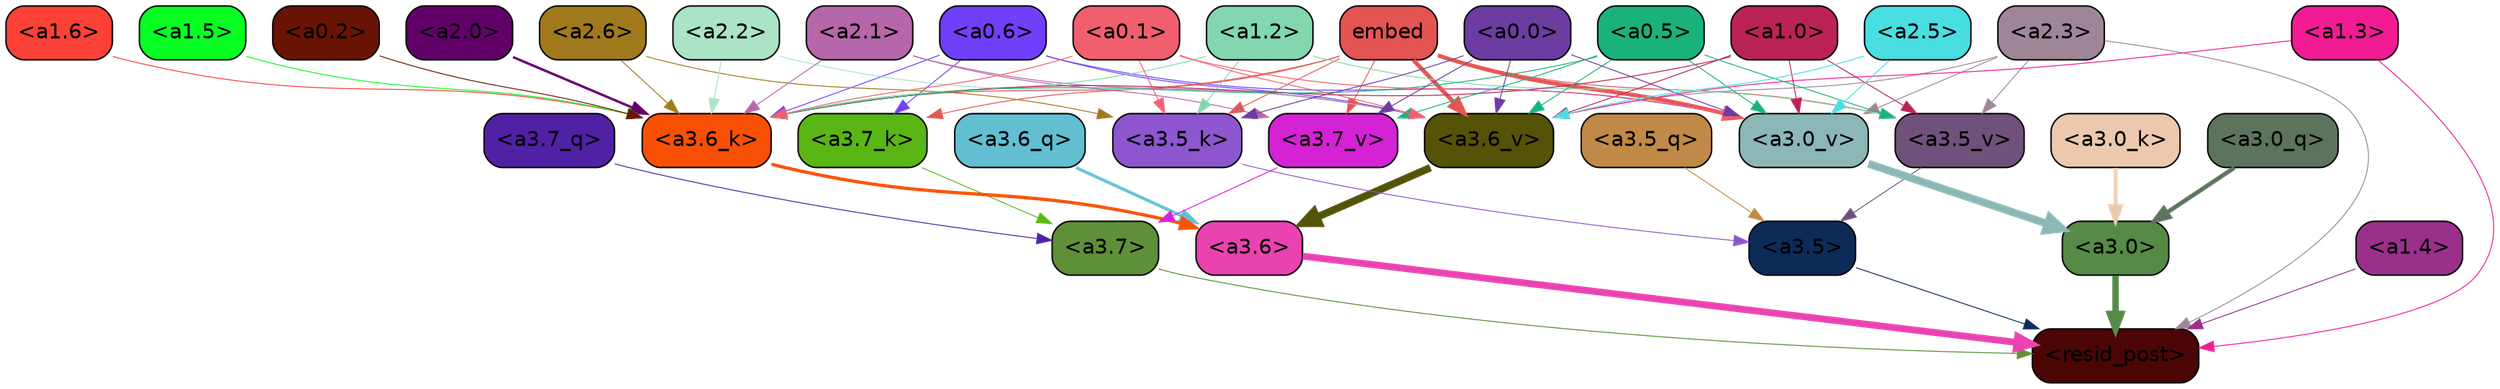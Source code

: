 strict digraph "" {
	graph [bgcolor=transparent,
		layout=dot,
		overlap=false,
		splines=true
	];
	"<a3.7>"	[color=black,
		fillcolor="#5f8f39",
		fontname=Helvetica,
		shape=box,
		style="filled, rounded"];
	"<resid_post>"	[color=black,
		fillcolor="#4a0504",
		fontname=Helvetica,
		shape=box,
		style="filled, rounded"];
	"<a3.7>" -> "<resid_post>"	[color="#5f8f39",
		penwidth=0.6239100098609924];
	"<a3.6>"	[color=black,
		fillcolor="#ea42b1",
		fontname=Helvetica,
		shape=box,
		style="filled, rounded"];
	"<a3.6>" -> "<resid_post>"	[color="#ea42b1",
		penwidth=4.569062113761902];
	"<a3.5>"	[color=black,
		fillcolor="#0d2b59",
		fontname=Helvetica,
		shape=box,
		style="filled, rounded"];
	"<a3.5>" -> "<resid_post>"	[color="#0d2b59",
		penwidth=0.6];
	"<a3.0>"	[color=black,
		fillcolor="#558a47",
		fontname=Helvetica,
		shape=box,
		style="filled, rounded"];
	"<a3.0>" -> "<resid_post>"	[color="#558a47",
		penwidth=4.283544182777405];
	"<a2.3>"	[color=black,
		fillcolor="#9e8697",
		fontname=Helvetica,
		shape=box,
		style="filled, rounded"];
	"<a2.3>" -> "<resid_post>"	[color="#9e8697",
		penwidth=0.6];
	"<a3.6_v>"	[color=black,
		fillcolor="#545308",
		fontname=Helvetica,
		shape=box,
		style="filled, rounded"];
	"<a2.3>" -> "<a3.6_v>"	[color="#9e8697",
		penwidth=0.6];
	"<a3.5_v>"	[color=black,
		fillcolor="#6f517b",
		fontname=Helvetica,
		shape=box,
		style="filled, rounded"];
	"<a2.3>" -> "<a3.5_v>"	[color="#9e8697",
		penwidth=0.6];
	"<a3.0_v>"	[color=black,
		fillcolor="#8cb7b7",
		fontname=Helvetica,
		shape=box,
		style="filled, rounded"];
	"<a2.3>" -> "<a3.0_v>"	[color="#9e8697",
		penwidth=0.6];
	"<a1.4>"	[color=black,
		fillcolor="#9a308b",
		fontname=Helvetica,
		shape=box,
		style="filled, rounded"];
	"<a1.4>" -> "<resid_post>"	[color="#9a308b",
		penwidth=0.6];
	"<a1.3>"	[color=black,
		fillcolor="#f21b94",
		fontname=Helvetica,
		shape=box,
		style="filled, rounded"];
	"<a1.3>" -> "<resid_post>"	[color="#f21b94",
		penwidth=0.6];
	"<a1.3>" -> "<a3.6_v>"	[color="#f21b94",
		penwidth=0.6];
	"<a3.7_q>"	[color=black,
		fillcolor="#5021a5",
		fontname=Helvetica,
		shape=box,
		style="filled, rounded"];
	"<a3.7_q>" -> "<a3.7>"	[color="#5021a5",
		penwidth=0.6];
	"<a3.6_q>"	[color=black,
		fillcolor="#61bfd1",
		fontname=Helvetica,
		shape=box,
		style="filled, rounded"];
	"<a3.6_q>" -> "<a3.6>"	[color="#61bfd1",
		penwidth=2.0347584784030914];
	"<a3.5_q>"	[color=black,
		fillcolor="#c18947",
		fontname=Helvetica,
		shape=box,
		style="filled, rounded"];
	"<a3.5_q>" -> "<a3.5>"	[color="#c18947",
		penwidth=0.6];
	"<a3.0_q>"	[color=black,
		fillcolor="#5d735d",
		fontname=Helvetica,
		shape=box,
		style="filled, rounded"];
	"<a3.0_q>" -> "<a3.0>"	[color="#5d735d",
		penwidth=2.8635367155075073];
	"<a3.7_k>"	[color=black,
		fillcolor="#5ab615",
		fontname=Helvetica,
		shape=box,
		style="filled, rounded"];
	"<a3.7_k>" -> "<a3.7>"	[color="#5ab615",
		penwidth=0.6];
	"<a3.6_k>"	[color=black,
		fillcolor="#f75004",
		fontname=Helvetica,
		shape=box,
		style="filled, rounded"];
	"<a3.6_k>" -> "<a3.6>"	[color="#f75004",
		penwidth=2.1760786175727844];
	"<a3.5_k>"	[color=black,
		fillcolor="#8d56ce",
		fontname=Helvetica,
		shape=box,
		style="filled, rounded"];
	"<a3.5_k>" -> "<a3.5>"	[color="#8d56ce",
		penwidth=0.6];
	"<a3.0_k>"	[color=black,
		fillcolor="#ecc9ae",
		fontname=Helvetica,
		shape=box,
		style="filled, rounded"];
	"<a3.0_k>" -> "<a3.0>"	[color="#ecc9ae",
		penwidth=2.632905662059784];
	"<a3.7_v>"	[color=black,
		fillcolor="#d422d4",
		fontname=Helvetica,
		shape=box,
		style="filled, rounded"];
	"<a3.7_v>" -> "<a3.7>"	[color="#d422d4",
		penwidth=0.6];
	"<a3.6_v>" -> "<a3.6>"	[color="#545308",
		penwidth=4.981305837631226];
	"<a3.5_v>" -> "<a3.5>"	[color="#6f517b",
		penwidth=0.6];
	"<a3.0_v>" -> "<a3.0>"	[color="#8cb7b7",
		penwidth=5.168330669403076];
	"<a0.6>"	[color=black,
		fillcolor="#703ff9",
		fontname=Helvetica,
		shape=box,
		style="filled, rounded"];
	"<a0.6>" -> "<a3.7_k>"	[color="#703ff9",
		penwidth=0.6];
	"<a0.6>" -> "<a3.6_k>"	[color="#703ff9",
		penwidth=0.6];
	"<a0.6>" -> "<a3.6_v>"	[color="#703ff9",
		penwidth=0.6];
	"<a0.6>" -> "<a3.0_v>"	[color="#703ff9",
		penwidth=0.6];
	embed	[color=black,
		fillcolor="#e35452",
		fontname=Helvetica,
		shape=box,
		style="filled, rounded"];
	embed -> "<a3.7_k>"	[color="#e35452",
		penwidth=0.6];
	embed -> "<a3.6_k>"	[color="#e35452",
		penwidth=0.6];
	embed -> "<a3.5_k>"	[color="#e35452",
		penwidth=0.6];
	embed -> "<a3.7_v>"	[color="#e35452",
		penwidth=0.6];
	embed -> "<a3.6_v>"	[color="#e35452",
		penwidth=2.7825746536254883];
	embed -> "<a3.5_v>"	[color="#e35452",
		penwidth=0.6];
	embed -> "<a3.0_v>"	[color="#e35452",
		penwidth=2.6950180530548096];
	"<a2.6>"	[color=black,
		fillcolor="#a0791d",
		fontname=Helvetica,
		shape=box,
		style="filled, rounded"];
	"<a2.6>" -> "<a3.6_k>"	[color="#a0791d",
		penwidth=0.6];
	"<a2.6>" -> "<a3.5_k>"	[color="#a0791d",
		penwidth=0.6];
	"<a2.2>"	[color=black,
		fillcolor="#abe3c5",
		fontname=Helvetica,
		shape=box,
		style="filled, rounded"];
	"<a2.2>" -> "<a3.6_k>"	[color="#abe3c5",
		penwidth=0.6];
	"<a2.2>" -> "<a3.6_v>"	[color="#abe3c5",
		penwidth=0.6];
	"<a2.1>"	[color=black,
		fillcolor="#b667aa",
		fontname=Helvetica,
		shape=box,
		style="filled, rounded"];
	"<a2.1>" -> "<a3.6_k>"	[color="#b667aa",
		penwidth=0.6];
	"<a2.1>" -> "<a3.7_v>"	[color="#b667aa",
		penwidth=0.6];
	"<a2.1>" -> "<a3.6_v>"	[color="#b667aa",
		penwidth=0.6];
	"<a2.0>"	[color=black,
		fillcolor="#610168",
		fontname=Helvetica,
		shape=box,
		style="filled, rounded"];
	"<a2.0>" -> "<a3.6_k>"	[color="#610168",
		penwidth=1.6382827460765839];
	"<a1.6>"	[color=black,
		fillcolor="#fb4137",
		fontname=Helvetica,
		shape=box,
		style="filled, rounded"];
	"<a1.6>" -> "<a3.6_k>"	[color="#fb4137",
		penwidth=0.6];
	"<a1.5>"	[color=black,
		fillcolor="#06fe20",
		fontname=Helvetica,
		shape=box,
		style="filled, rounded"];
	"<a1.5>" -> "<a3.6_k>"	[color="#06fe20",
		penwidth=0.6];
	"<a1.2>"	[color=black,
		fillcolor="#82d7af",
		fontname=Helvetica,
		shape=box,
		style="filled, rounded"];
	"<a1.2>" -> "<a3.6_k>"	[color="#82d7af",
		penwidth=0.6];
	"<a1.2>" -> "<a3.5_k>"	[color="#82d7af",
		penwidth=0.6];
	"<a1.2>" -> "<a3.5_v>"	[color="#82d7af",
		penwidth=0.6];
	"<a1.0>"	[color=black,
		fillcolor="#bb2256",
		fontname=Helvetica,
		shape=box,
		style="filled, rounded"];
	"<a1.0>" -> "<a3.6_k>"	[color="#bb2256",
		penwidth=0.6];
	"<a1.0>" -> "<a3.6_v>"	[color="#bb2256",
		penwidth=0.6];
	"<a1.0>" -> "<a3.5_v>"	[color="#bb2256",
		penwidth=0.6];
	"<a1.0>" -> "<a3.0_v>"	[color="#bb2256",
		penwidth=0.6];
	"<a0.5>"	[color=black,
		fillcolor="#1ab27b",
		fontname=Helvetica,
		shape=box,
		style="filled, rounded"];
	"<a0.5>" -> "<a3.6_k>"	[color="#1ab27b",
		penwidth=0.6];
	"<a0.5>" -> "<a3.7_v>"	[color="#1ab27b",
		penwidth=0.6];
	"<a0.5>" -> "<a3.6_v>"	[color="#1ab27b",
		penwidth=0.6];
	"<a0.5>" -> "<a3.5_v>"	[color="#1ab27b",
		penwidth=0.6];
	"<a0.5>" -> "<a3.0_v>"	[color="#1ab27b",
		penwidth=0.6];
	"<a0.2>"	[color=black,
		fillcolor="#691404",
		fontname=Helvetica,
		shape=box,
		style="filled, rounded"];
	"<a0.2>" -> "<a3.6_k>"	[color="#691404",
		penwidth=0.6];
	"<a0.1>"	[color=black,
		fillcolor="#f15f6f",
		fontname=Helvetica,
		shape=box,
		style="filled, rounded"];
	"<a0.1>" -> "<a3.6_k>"	[color="#f15f6f",
		penwidth=0.6];
	"<a0.1>" -> "<a3.5_k>"	[color="#f15f6f",
		penwidth=0.6];
	"<a0.1>" -> "<a3.6_v>"	[color="#f15f6f",
		penwidth=0.6];
	"<a0.1>" -> "<a3.0_v>"	[color="#f15f6f",
		penwidth=0.6];
	"<a0.0>"	[color=black,
		fillcolor="#6c3ca1",
		fontname=Helvetica,
		shape=box,
		style="filled, rounded"];
	"<a0.0>" -> "<a3.5_k>"	[color="#6c3ca1",
		penwidth=0.6];
	"<a0.0>" -> "<a3.7_v>"	[color="#6c3ca1",
		penwidth=0.6];
	"<a0.0>" -> "<a3.6_v>"	[color="#6c3ca1",
		penwidth=0.6];
	"<a0.0>" -> "<a3.0_v>"	[color="#6c3ca1",
		penwidth=0.6];
	"<a2.5>"	[color=black,
		fillcolor="#49dee2",
		fontname=Helvetica,
		shape=box,
		style="filled, rounded"];
	"<a2.5>" -> "<a3.6_v>"	[color="#49dee2",
		penwidth=0.6];
	"<a2.5>" -> "<a3.0_v>"	[color="#49dee2",
		penwidth=0.6];
}
